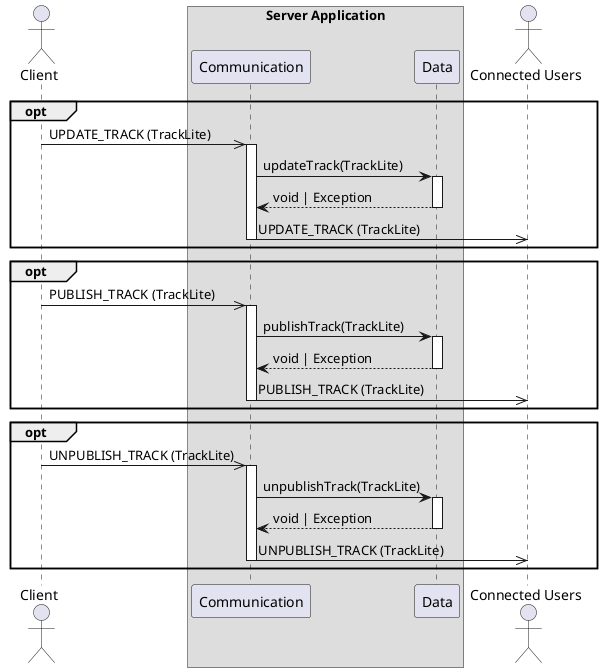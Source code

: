 @startuml  2.3 User edit the music file information (server side)
actor "Client" as client
box "Server Application"
    participant Communication as com
    participant Data as data
end box
actor "Connected Users" as connected


opt 
    client ->> com++:  UPDATE_TRACK (TrackLite) 
    com -> data++: updateTrack(TrackLite)
    return void | Exception
    com->>connected: UPDATE_TRACK (TrackLite) 
    deactivate com
end

opt 
    client ->> com++:  PUBLISH_TRACK (TrackLite) 
    com -> data++: publishTrack(TrackLite)
    return void | Exception
    com->>connected: PUBLISH_TRACK (TrackLite) 
    deactivate com
end

opt 
    client ->> com++:  UNPUBLISH_TRACK (TrackLite) 
    com -> data++: unpublishTrack(TrackLite)
    return void | Exception
    com->>connected: UNPUBLISH_TRACK (TrackLite) 
    deactivate com
end
@enduml